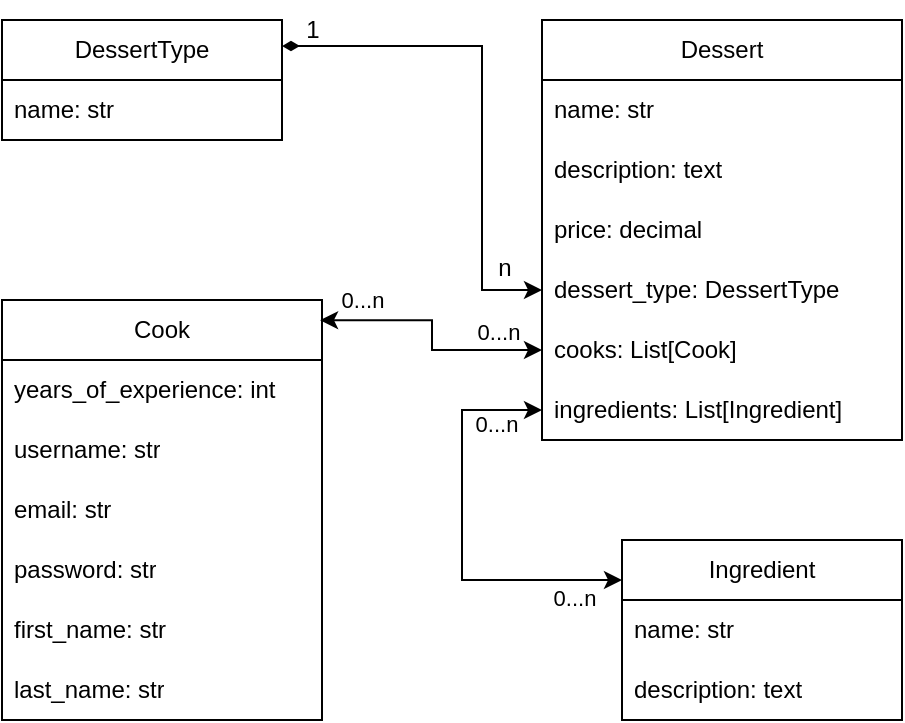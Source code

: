 <mxfile version="22.1.22" type="embed">
  <diagram id="pGVf45fZGUK4k1RuYX17" name="Page-1">
    <mxGraphModel dx="717" dy="385" grid="1" gridSize="10" guides="1" tooltips="1" connect="1" arrows="1" fold="1" page="1" pageScale="1" pageWidth="850" pageHeight="1100" math="0" shadow="0">
      <root>
        <mxCell id="0" />
        <mxCell id="1" parent="0" />
        <mxCell id="2" value="Dessert" style="swimlane;fontStyle=0;childLayout=stackLayout;horizontal=1;startSize=30;horizontalStack=0;resizeParent=1;resizeParentMax=0;resizeLast=0;collapsible=1;marginBottom=0;whiteSpace=wrap;html=1;" vertex="1" parent="1">
          <mxGeometry x="380" y="100" width="180" height="210" as="geometry">
            <mxRectangle x="340" y="320" width="60" height="30" as="alternateBounds" />
          </mxGeometry>
        </mxCell>
        <mxCell id="3" value="name: str" style="text;strokeColor=none;fillColor=none;align=left;verticalAlign=middle;spacingLeft=4;spacingRight=4;overflow=hidden;points=[[0,0.5],[1,0.5]];portConstraint=eastwest;rotatable=0;whiteSpace=wrap;html=1;" vertex="1" parent="2">
          <mxGeometry y="30" width="180" height="30" as="geometry" />
        </mxCell>
        <mxCell id="4" value="description: text" style="text;strokeColor=none;fillColor=none;align=left;verticalAlign=middle;spacingLeft=4;spacingRight=4;overflow=hidden;points=[[0,0.5],[1,0.5]];portConstraint=eastwest;rotatable=0;whiteSpace=wrap;html=1;" vertex="1" parent="2">
          <mxGeometry y="60" width="180" height="30" as="geometry" />
        </mxCell>
        <mxCell id="5" value="price: decimal" style="text;strokeColor=none;fillColor=none;align=left;verticalAlign=middle;spacingLeft=4;spacingRight=4;overflow=hidden;points=[[0,0.5],[1,0.5]];portConstraint=eastwest;rotatable=0;whiteSpace=wrap;html=1;" vertex="1" parent="2">
          <mxGeometry y="90" width="180" height="30" as="geometry" />
        </mxCell>
        <mxCell id="6" value="dessert_type: DessertType" style="text;strokeColor=none;fillColor=none;align=left;verticalAlign=middle;spacingLeft=4;spacingRight=4;overflow=hidden;points=[[0,0.5],[1,0.5]];portConstraint=eastwest;rotatable=0;whiteSpace=wrap;html=1;" vertex="1" parent="2">
          <mxGeometry y="120" width="180" height="30" as="geometry" />
        </mxCell>
        <mxCell id="7" value="cooks: List[Cook]" style="text;strokeColor=none;fillColor=none;align=left;verticalAlign=middle;spacingLeft=4;spacingRight=4;overflow=hidden;points=[[0,0.5],[1,0.5]];portConstraint=eastwest;rotatable=0;whiteSpace=wrap;html=1;" vertex="1" parent="2">
          <mxGeometry y="150" width="180" height="30" as="geometry" />
        </mxCell>
        <mxCell id="8" value="ingredients: List[Ingredient]" style="text;strokeColor=none;fillColor=none;align=left;verticalAlign=middle;spacingLeft=4;spacingRight=4;overflow=hidden;points=[[0,0.5],[1,0.5]];portConstraint=eastwest;rotatable=0;whiteSpace=wrap;html=1;" vertex="1" parent="2">
          <mxGeometry y="180" width="180" height="30" as="geometry" />
        </mxCell>
        <object label="DessertType" id="9">
          <mxCell style="swimlane;fontStyle=0;childLayout=stackLayout;horizontal=1;startSize=30;horizontalStack=0;resizeParent=1;resizeParentMax=0;resizeLast=0;collapsible=1;marginBottom=0;whiteSpace=wrap;html=1;" vertex="1" parent="1">
            <mxGeometry x="110" y="100" width="140" height="60" as="geometry" />
          </mxCell>
        </object>
        <mxCell id="10" value="name: str" style="text;strokeColor=none;fillColor=none;align=left;verticalAlign=middle;spacingLeft=4;spacingRight=4;overflow=hidden;points=[[0,0.5],[1,0.5]];portConstraint=eastwest;rotatable=0;whiteSpace=wrap;html=1;" vertex="1" parent="9">
          <mxGeometry y="30" width="140" height="30" as="geometry" />
        </mxCell>
        <mxCell id="11" value="Cook" style="swimlane;fontStyle=0;childLayout=stackLayout;horizontal=1;startSize=30;horizontalStack=0;resizeParent=1;resizeParentMax=0;resizeLast=0;collapsible=1;marginBottom=0;whiteSpace=wrap;html=1;" vertex="1" parent="1">
          <mxGeometry x="110" y="240" width="160" height="210" as="geometry" />
        </mxCell>
        <mxCell id="12" value="years_of_experience: int" style="text;strokeColor=none;fillColor=none;align=left;verticalAlign=middle;spacingLeft=4;spacingRight=4;overflow=hidden;points=[[0,0.5],[1,0.5]];portConstraint=eastwest;rotatable=0;whiteSpace=wrap;html=1;" vertex="1" parent="11">
          <mxGeometry y="30" width="160" height="30" as="geometry" />
        </mxCell>
        <mxCell id="13" value="username: str" style="text;strokeColor=none;fillColor=none;align=left;verticalAlign=middle;spacingLeft=4;spacingRight=4;overflow=hidden;points=[[0,0.5],[1,0.5]];portConstraint=eastwest;rotatable=0;whiteSpace=wrap;html=1;" vertex="1" parent="11">
          <mxGeometry y="60" width="160" height="30" as="geometry" />
        </mxCell>
        <mxCell id="14" value="email: str" style="text;strokeColor=none;fillColor=none;align=left;verticalAlign=middle;spacingLeft=4;spacingRight=4;overflow=hidden;points=[[0,0.5],[1,0.5]];portConstraint=eastwest;rotatable=0;whiteSpace=wrap;html=1;" vertex="1" parent="11">
          <mxGeometry y="90" width="160" height="30" as="geometry" />
        </mxCell>
        <mxCell id="15" value="password: str" style="text;strokeColor=none;fillColor=none;align=left;verticalAlign=middle;spacingLeft=4;spacingRight=4;overflow=hidden;points=[[0,0.5],[1,0.5]];portConstraint=eastwest;rotatable=0;whiteSpace=wrap;html=1;" vertex="1" parent="11">
          <mxGeometry y="120" width="160" height="30" as="geometry" />
        </mxCell>
        <mxCell id="16" value="first_name: str" style="text;strokeColor=none;fillColor=none;align=left;verticalAlign=middle;spacingLeft=4;spacingRight=4;overflow=hidden;points=[[0,0.5],[1,0.5]];portConstraint=eastwest;rotatable=0;whiteSpace=wrap;html=1;" vertex="1" parent="11">
          <mxGeometry y="150" width="160" height="30" as="geometry" />
        </mxCell>
        <mxCell id="17" value="last_name: str" style="text;strokeColor=none;fillColor=none;align=left;verticalAlign=middle;spacingLeft=4;spacingRight=4;overflow=hidden;points=[[0,0.5],[1,0.5]];portConstraint=eastwest;rotatable=0;whiteSpace=wrap;html=1;" vertex="1" parent="11">
          <mxGeometry y="180" width="160" height="30" as="geometry" />
        </mxCell>
        <mxCell id="18" value="Ingredient" style="swimlane;fontStyle=0;childLayout=stackLayout;horizontal=1;startSize=30;horizontalStack=0;resizeParent=1;resizeParentMax=0;resizeLast=0;collapsible=1;marginBottom=0;whiteSpace=wrap;html=1;" vertex="1" parent="1">
          <mxGeometry x="420" y="360" width="140" height="90" as="geometry" />
        </mxCell>
        <mxCell id="19" value="name: str" style="text;strokeColor=none;fillColor=none;align=left;verticalAlign=middle;spacingLeft=4;spacingRight=4;overflow=hidden;points=[[0,0.5],[1,0.5]];portConstraint=eastwest;rotatable=0;whiteSpace=wrap;html=1;" vertex="1" parent="18">
          <mxGeometry y="30" width="140" height="30" as="geometry" />
        </mxCell>
        <mxCell id="20" value="description: text" style="text;strokeColor=none;fillColor=none;align=left;verticalAlign=middle;spacingLeft=4;spacingRight=4;overflow=hidden;points=[[0,0.5],[1,0.5]];portConstraint=eastwest;rotatable=0;whiteSpace=wrap;html=1;" vertex="1" parent="18">
          <mxGeometry y="60" width="140" height="30" as="geometry" />
        </mxCell>
        <mxCell id="21" value="" style="endArrow=classic;html=1;rounded=0;exitX=0;exitY=0.5;exitDx=0;exitDy=0;startArrow=classic" edge="1" parent="1" source="8">
          <mxGeometry relative="1" as="geometry">
            <mxPoint x="352.06" y="292.5" as="sourcePoint" />
            <mxPoint x="420" y="380" as="targetPoint" />
            <Array as="points">
              <mxPoint x="340" y="295" />
              <mxPoint x="340" y="380" />
            </Array>
          </mxGeometry>
        </mxCell>
        <mxCell id="22" value="" style="edgeStyle=segmentEdgeStyle;endArrow=classic;html=1;curved=0;rounded=0;startArrow=classic;exitX=0.994;exitY=0.048;exitDx=0;exitDy=0;exitPerimeter=0;" edge="1" parent="1" source="11" target="7">
          <mxGeometry width="50" height="50" relative="1" as="geometry">
            <mxPoint x="270" y="260" as="sourcePoint" />
            <mxPoint x="370" y="250" as="targetPoint" />
            <Array as="points">
              <mxPoint x="325" y="250" />
              <mxPoint x="325" y="265" />
            </Array>
          </mxGeometry>
        </mxCell>
        <mxCell id="23" value="0...n" style="edgeLabel;html=1;align=center;verticalAlign=middle;resizable=0;points=[];" vertex="1" connectable="0" parent="22">
          <mxGeometry x="-1" y="6" relative="1" as="geometry">
            <mxPoint x="21" y="-4" as="offset" />
          </mxGeometry>
        </mxCell>
        <mxCell id="24" value="1" style="text;html=1;align=center;verticalAlign=middle;resizable=0;points=[];autosize=1;strokeColor=none;fillColor=none;" vertex="1" parent="1">
          <mxGeometry x="250" y="90" width="30" height="30" as="geometry" />
        </mxCell>
        <mxCell id="25" value="0...n" style="edgeLabel;html=1;align=center;verticalAlign=middle;resizable=0;points=[];" vertex="1" connectable="0" parent="1">
          <mxGeometry x="300.042" y="246.0" as="geometry">
            <mxPoint x="58" y="10" as="offset" />
          </mxGeometry>
        </mxCell>
        <mxCell id="26" value="0...n" style="edgeLabel;html=1;align=center;verticalAlign=middle;resizable=0;points=[];" vertex="1" connectable="0" parent="1">
          <mxGeometry x="306.002" y="264.0" as="geometry">
            <mxPoint x="51" y="38" as="offset" />
          </mxGeometry>
        </mxCell>
        <mxCell id="27" value="0...n" style="edgeLabel;html=1;align=center;verticalAlign=middle;resizable=0;points=[];" vertex="1" connectable="0" parent="1">
          <mxGeometry x="316.002" y="269.0" as="geometry">
            <mxPoint x="80" y="120" as="offset" />
          </mxGeometry>
        </mxCell>
        <mxCell id="28" value="" style="endArrow=classic;html=1;rounded=0;entryX=0;entryY=0.5;entryDx=0;entryDy=0;startArrow=diamondThin" edge="1" parent="1" target="6">
          <mxGeometry relative="1" as="geometry">
            <mxPoint x="250" y="113" as="sourcePoint" />
            <mxPoint x="377" y="230" as="targetPoint" />
            <Array as="points">
              <mxPoint x="350" y="113" />
              <mxPoint x="350" y="235" />
            </Array>
          </mxGeometry>
        </mxCell>
        <mxCell id="29" value="n" style="text;html=1;align=center;verticalAlign=middle;resizable=0;points=[];autosize=1;strokeColor=none;fillColor=none;" vertex="1" parent="1">
          <mxGeometry x="346" y="209" width="30" height="30" as="geometry" />
        </mxCell>
      </root>
    </mxGraphModel>
  </diagram>
</mxfile>
